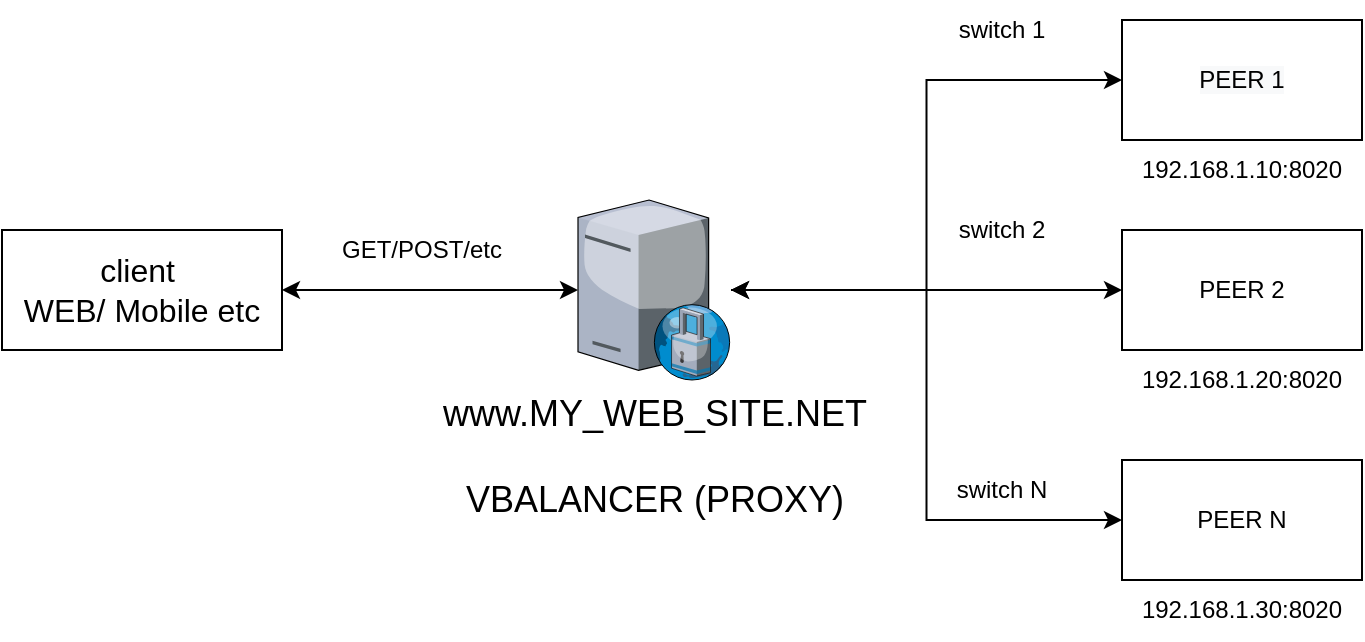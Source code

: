 <mxfile version="15.4.0" type="device"><diagram id="9bxhW4cfDHDwK9GDOhn_" name="Страница 1"><mxGraphModel dx="1086" dy="966" grid="1" gridSize="10" guides="1" tooltips="1" connect="1" arrows="1" fold="1" page="1" pageScale="1" pageWidth="827" pageHeight="1169" math="0" shadow="0"><root><mxCell id="0"/><mxCell id="1" parent="0"/><mxCell id="BNTzKFHA5RV9yKGiqaQw-1" value="&lt;font style=&quot;font-size: 16px&quot;&gt;client&amp;nbsp;&lt;br&gt;WEB/ Mobile etc&lt;br&gt;&lt;/font&gt;" style="rounded=0;whiteSpace=wrap;html=1;" parent="1" vertex="1"><mxGeometry x="50" y="275" width="140" height="60" as="geometry"/></mxCell><mxCell id="BNTzKFHA5RV9yKGiqaQw-3" value="&lt;font style=&quot;font-size: 18px&quot;&gt;www.MY_WEB_SITE.NET&lt;br&gt;&lt;br&gt;VBALANCER (PROXY)&lt;br&gt;&lt;br&gt;&lt;/font&gt;" style="verticalLabelPosition=bottom;sketch=0;aspect=fixed;html=1;verticalAlign=top;strokeColor=none;align=center;outlineConnect=0;shape=mxgraph.citrix.proxy_server;" parent="1" vertex="1"><mxGeometry x="338" y="260" width="76.5" height="90" as="geometry"/></mxCell><mxCell id="BNTzKFHA5RV9yKGiqaQw-7" value="&lt;span style=&quot;color: rgb(0 , 0 , 0) ; font-family: &amp;#34;helvetica&amp;#34; ; font-size: 12px ; font-style: normal ; font-weight: 400 ; letter-spacing: normal ; text-align: center ; text-indent: 0px ; text-transform: none ; word-spacing: 0px ; background-color: rgb(248 , 249 , 250) ; display: inline ; float: none&quot;&gt;PEER 1&lt;/span&gt;" style="rounded=0;whiteSpace=wrap;html=1;" parent="1" vertex="1"><mxGeometry x="610" y="170" width="120" height="60" as="geometry"/></mxCell><mxCell id="BNTzKFHA5RV9yKGiqaQw-11" value="192.168.1.10:8020" style="text;html=1;strokeColor=none;fillColor=none;align=center;verticalAlign=middle;whiteSpace=wrap;rounded=0;" parent="1" vertex="1"><mxGeometry x="610" y="230" width="120" height="30" as="geometry"/></mxCell><mxCell id="BNTzKFHA5RV9yKGiqaQw-12" value="&lt;span style=&quot;font-family: &amp;#34;helvetica&amp;#34;&quot;&gt;PEER 2&lt;/span&gt;" style="rounded=0;whiteSpace=wrap;html=1;" parent="1" vertex="1"><mxGeometry x="610" y="275" width="120" height="60" as="geometry"/></mxCell><mxCell id="BNTzKFHA5RV9yKGiqaQw-13" value="192.168.1.20:8020" style="text;html=1;strokeColor=none;fillColor=none;align=center;verticalAlign=middle;whiteSpace=wrap;rounded=0;" parent="1" vertex="1"><mxGeometry x="610" y="335" width="120" height="30" as="geometry"/></mxCell><mxCell id="BNTzKFHA5RV9yKGiqaQw-14" value="&lt;span style=&quot;font-family: &amp;#34;helvetica&amp;#34;&quot;&gt;PEER N&lt;/span&gt;" style="rounded=0;whiteSpace=wrap;html=1;" parent="1" vertex="1"><mxGeometry x="610" y="390" width="120" height="60" as="geometry"/></mxCell><mxCell id="BNTzKFHA5RV9yKGiqaQw-15" value="192.168.1.30:8020" style="text;html=1;strokeColor=none;fillColor=none;align=center;verticalAlign=middle;whiteSpace=wrap;rounded=0;" parent="1" vertex="1"><mxGeometry x="610" y="450" width="120" height="30" as="geometry"/></mxCell><mxCell id="BNTzKFHA5RV9yKGiqaQw-16" value="" style="endArrow=classic;startArrow=classic;html=1;rounded=0;edgeStyle=orthogonalEdgeStyle;exitX=1;exitY=0.5;exitDx=0;exitDy=0;" parent="1" source="BNTzKFHA5RV9yKGiqaQw-1" target="BNTzKFHA5RV9yKGiqaQw-3" edge="1"><mxGeometry width="50" height="50" relative="1" as="geometry"><mxPoint x="200" y="420" as="sourcePoint"/><mxPoint x="250" y="370" as="targetPoint"/></mxGeometry></mxCell><mxCell id="BNTzKFHA5RV9yKGiqaQw-24" value="" style="endArrow=classic;html=1;rounded=0;edgeStyle=orthogonalEdgeStyle;entryX=0;entryY=0.5;entryDx=0;entryDy=0;" parent="1" source="BNTzKFHA5RV9yKGiqaQw-3" target="BNTzKFHA5RV9yKGiqaQw-7" edge="1"><mxGeometry width="50" height="50" relative="1" as="geometry"><mxPoint x="380" y="160" as="sourcePoint"/><mxPoint x="430" y="110" as="targetPoint"/></mxGeometry></mxCell><mxCell id="BNTzKFHA5RV9yKGiqaQw-25" value="" style="endArrow=classic;startArrow=classic;html=1;rounded=0;edgeStyle=orthogonalEdgeStyle;entryX=0;entryY=0.5;entryDx=0;entryDy=0;" parent="1" source="BNTzKFHA5RV9yKGiqaQw-3" target="BNTzKFHA5RV9yKGiqaQw-12" edge="1"><mxGeometry width="50" height="50" relative="1" as="geometry"><mxPoint x="440" y="550" as="sourcePoint"/><mxPoint x="490" y="500" as="targetPoint"/></mxGeometry></mxCell><mxCell id="BNTzKFHA5RV9yKGiqaQw-26" value="" style="endArrow=classic;startArrow=classic;html=1;rounded=0;edgeStyle=orthogonalEdgeStyle;entryX=0;entryY=0.5;entryDx=0;entryDy=0;" parent="1" source="BNTzKFHA5RV9yKGiqaQw-3" target="BNTzKFHA5RV9yKGiqaQw-14" edge="1"><mxGeometry width="50" height="50" relative="1" as="geometry"><mxPoint x="420" y="560" as="sourcePoint"/><mxPoint x="470" y="510" as="targetPoint"/></mxGeometry></mxCell><mxCell id="BNTzKFHA5RV9yKGiqaQw-27" value="switch 1" style="text;html=1;strokeColor=none;fillColor=none;align=center;verticalAlign=middle;whiteSpace=wrap;rounded=0;" parent="1" vertex="1"><mxGeometry x="520" y="160" width="60" height="30" as="geometry"/></mxCell><mxCell id="BNTzKFHA5RV9yKGiqaQw-28" value="switch 2" style="text;html=1;strokeColor=none;fillColor=none;align=center;verticalAlign=middle;whiteSpace=wrap;rounded=0;" parent="1" vertex="1"><mxGeometry x="520" y="260" width="60" height="30" as="geometry"/></mxCell><mxCell id="BNTzKFHA5RV9yKGiqaQw-29" value="switch N" style="text;html=1;strokeColor=none;fillColor=none;align=center;verticalAlign=middle;whiteSpace=wrap;rounded=0;" parent="1" vertex="1"><mxGeometry x="520" y="390" width="60" height="30" as="geometry"/></mxCell><mxCell id="BNTzKFHA5RV9yKGiqaQw-32" value="GET/POST/etc" style="text;html=1;strokeColor=none;fillColor=none;align=center;verticalAlign=middle;whiteSpace=wrap;rounded=0;" parent="1" vertex="1"><mxGeometry x="230" y="270" width="60" height="30" as="geometry"/></mxCell></root></mxGraphModel></diagram></mxfile>